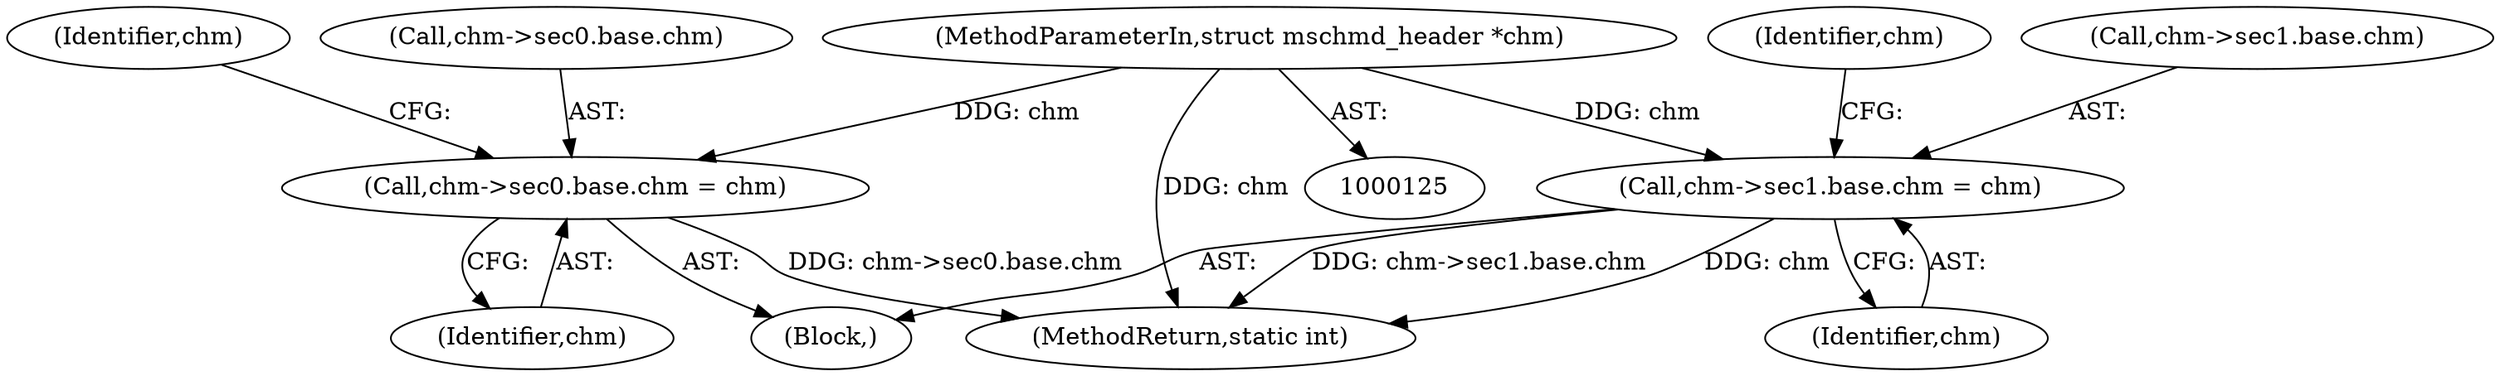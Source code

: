 digraph "0_libmspack_72e70a921f0f07fee748aec2274b30784e1d312a@pointer" {
"1000128" [label="(MethodParameterIn,struct mschmd_header *chm)"];
"1000167" [label="(Call,chm->sec0.base.chm = chm)"];
"1000185" [label="(Call,chm->sec1.base.chm = chm)"];
"1000186" [label="(Call,chm->sec1.base.chm)"];
"1000180" [label="(Identifier,chm)"];
"1000175" [label="(Identifier,chm)"];
"1001071" [label="(MethodReturn,static int)"];
"1000168" [label="(Call,chm->sec0.base.chm)"];
"1000167" [label="(Call,chm->sec0.base.chm = chm)"];
"1000193" [label="(Identifier,chm)"];
"1000198" [label="(Identifier,chm)"];
"1000128" [label="(MethodParameterIn,struct mschmd_header *chm)"];
"1000185" [label="(Call,chm->sec1.base.chm = chm)"];
"1000130" [label="(Block,)"];
"1000128" -> "1000125"  [label="AST: "];
"1000128" -> "1001071"  [label="DDG: chm"];
"1000128" -> "1000167"  [label="DDG: chm"];
"1000128" -> "1000185"  [label="DDG: chm"];
"1000167" -> "1000130"  [label="AST: "];
"1000167" -> "1000175"  [label="CFG: "];
"1000168" -> "1000167"  [label="AST: "];
"1000175" -> "1000167"  [label="AST: "];
"1000180" -> "1000167"  [label="CFG: "];
"1000167" -> "1001071"  [label="DDG: chm->sec0.base.chm"];
"1000185" -> "1000130"  [label="AST: "];
"1000185" -> "1000193"  [label="CFG: "];
"1000186" -> "1000185"  [label="AST: "];
"1000193" -> "1000185"  [label="AST: "];
"1000198" -> "1000185"  [label="CFG: "];
"1000185" -> "1001071"  [label="DDG: chm->sec1.base.chm"];
"1000185" -> "1001071"  [label="DDG: chm"];
}
